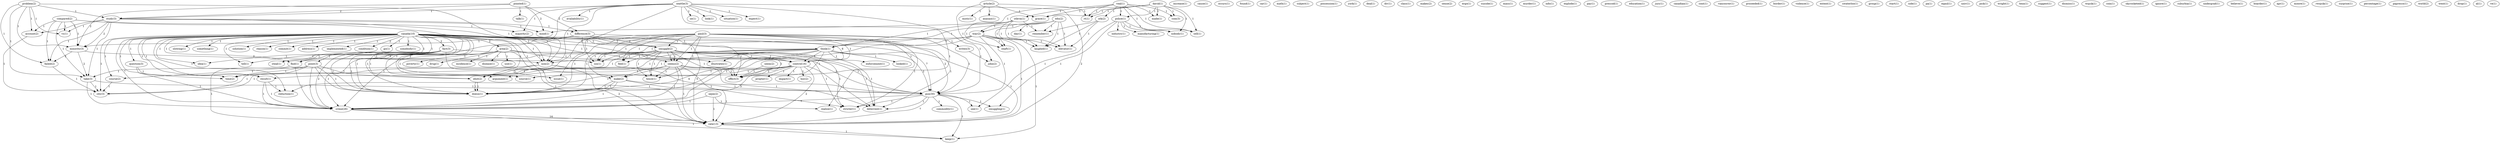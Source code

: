 digraph G {
  compared [ label="compared(2)" ];
  vs [ label="vs(1)" ];
  account [ label="account(2)" ];
  minority [ label="minority(3)" ];
  majority [ label="majority(2)" ];
  failed [ label="failed(2)" ];
  non [ label="non(2)" ];
  take [ label="take(3)" ];
  problem [ label="problem(2)" ];
  study [ label="study(3)" ];
  isn [ label="isn(1)" ];
  pointed [ label="pointed(1)" ];
  difference [ label="difference(3)" ];
  talk [ label="talk(1)" ];
  mind [ label="mind(1)" ];
  seattle [ label="seattle(3)" ];
  se [ label="se(1)" ];
  look [ label="look(1)" ];
  situation [ label="situation(1)" ];
  expect [ label="expect(1)" ];
  issue [ label="issue(1)" ];
  gun [ label="gun(30)" ];
  availability [ label="availability(1)" ];
  realize [ label="realize(1)" ];
  crime [ label="crime(26)" ];
  rate [ label="rate(13)" ];
  increase [ label="increase(1)" ];
  cause [ label="cause(1)" ];
  canada [ label="canada(10)" ];
  slowing [ label="slowing(1)" ];
  something [ label="something(1)" ];
  go [ label="go(1)" ];
  somebody [ label="somebody(1)" ];
  point [ label="point(3)" ];
  area [ label="area(2)" ];
  smuggle [ label="smuggle(1)" ];
  solution [ label="solution(1)" ];
  reason [ label="reason(1)" ];
  result [ label="result(1)" ];
  commit [ label="commit(1)" ];
  question [ label="question(3)" ];
  time [ label="time(2)" ];
  think [ label="think(1)" ];
  address [ label="address(1)" ];
  smuggle [ label="smuggle(2)" ];
  implemented [ label="implemented(1)" ];
  control [ label="control(16)" ];
  reduction [ label="reduction(1)" ];
  fact [ label="fact(3)" ];
  source [ label="source(1)" ];
  idiot [ label="idiot(2)" ];
  result [ label="result(1)" ];
  seems [ label="seems(2)" ];
  idea [ label="idea(1)" ];
  tell [ label="tell(1)" ];
  condition [ label="condition(1)" ];
  course [ label="course(2)" ];
  make [ label="make(2)" ];
  effect [ label="effect(3)" ];
  doesn [ label="doesn(1)" ];
  doesn [ label="doesn(1)" ];
  steal [ label="steal(1)" ];
  city [ label="city(3)" ];
  illustrates [ label="illustrates(1)" ];
  find [ label="find(1)" ];
  argument [ label="argument(1)" ];
  occurs [ label="occurs(1)" ];
  found [ label="found(1)" ];
  car [ label="car(1)" ];
  math [ label="math(1)" ];
  subject [ label="subject(1)" ];
  article [ label="article(2)" ];
  misty [ label="misty(1)" ];
  rt [ label="rt(1)" ];
  grace [ label="grace(1)" ];
  anasazi [ label="anasazi(1)" ];
  john [ label="john(2)" ];
  possession [ label="possession(1)" ];
  york [ label="york(1)" ];
  deal [ label="deal(1)" ];
  div [ label="div(1)" ];
  class [ label="class(1)" ];
  makes [ label="makes(2)" ];
  sense [ label="sense(2)" ];
  ergo [ label="ergo(1)" ];
  isn [ label="isn(1)" ];
  suicide [ label="suicide(1)" ];
  edu [ label="edu(2)" ];
  day [ label="day(1)" ];
  way [ label="way(2)" ];
  shaft [ label="shaft(1)" ];
  elevator [ label="elevator(1)" ];
  remember [ label="remember(1)" ];
  laughed [ label="laughed(1)" ];
  mass [ label="mass(1)" ];
  murder [ label="murder(1)" ];
  info [ label="info(1)" ];
  explode [ label="explode(1)" ];
  veal [ label="veal(1)" ];
  utkvm [ label="utkvm(1)" ];
  com [ label="com(3)" ];
  police [ label="police(1)" ];
  made [ label="made(1)" ];
  utk [ label="utk(2)" ];
  sell [ label="sell(1)" ];
  nobody [ label="nobody(1)" ];
  pay [ label="pay(1)" ];
  prescod [ label="prescod(1)" ];
  education [ label="education(1)" ];
  use [ label="use(1)" ];
  poverty [ label="poverty(1)" ];
  drug [ label="drug(1)" ];
  incidence [ label="incidence(1)" ];
  disease [ label="disease(1)" ];
  jury [ label="jury(1)" ];
  feel [ label="feel(1)" ];
  tence [ label="tence(1)" ];
  deterrent [ label="deterrent(1)" ];
  stricter [ label="stricter(1)" ];
  canadian [ label="canadian(1)" ];
  cont [ label="cont(1)" ];
  vancouver [ label="vancouver(1)" ];
  proceeded [ label="proceeded(1)" ];
  border [ label="border(1)" ];
  violence [ label="violence(1)" ];
  extent [ label="extent(1)" ];
  uwaterloo [ label="uwaterloo(1)" ];
  group [ label="group(1)" ];
  keep [ label="keep(1)" ];
  start [ label="start(1)" ];
  side [ label="side(1)" ];
  enforcement [ label="enforcement(1)" ];
  looked [ label="looked(1)" ];
  pa [ label="pa(1)" ];
  david [ label="david(1)" ];
  eqaul [ label="eqaul(1)" ];
  paul [ label="paul(3)" ];
  writes [ label="writes(3)" ];
  univ [ label="univ(1)" ];
  pick [ label="pick(1)" ];
  industry [ label="industry(1)" ];
  manufacturing [ label="manufacturing(1)" ];
  smuggling [ label="smuggling(1)" ];
  see [ label="see(1)" ];
  wright [ label="wright(1)" ];
  propter [ label="propter(1)" ];
  impact [ label="impact(1)" ];
  hoc [ label="hoc(2)" ];
  tenn [ label="tenn(1)" ];
  suggest [ label="suggest(1)" ];
  dismiss [ label="dismiss(1)" ];
  wojcik [ label="wojcik(1)" ];
  coin [ label="coin(1)" ];
  skyrocketed [ label="skyrocketed(1)" ];
  ignore [ label="ignore(1)" ];
  suburbia [ label="suburbia(1)" ];
  undergrad [ label="undergrad(1)" ];
  believe [ label="believe(1)" ];
  boarder [ label="boarder(1)" ];
  apr [ label="apr(1)" ];
  moore [ label="moore(1)" ];
  seem [ label="seem(2)" ];
  rwojcik [ label="rwojcik(1)" ];
  surprise [ label="surprise(1)" ];
  commodity [ label="commodity(1)" ];
  percentage [ label="percentage(1)" ];
  papresco [ label="papresco(1)" ];
  world [ label="world(2)" ];
  went [ label="went(1)" ];
  nejm [ label="nejm(2)" ];
  drop [ label="drop(1)" ];
  al [ label="al(1)" ];
  ve [ label="ve(1)" ];
  compared -> vs [ label="1" ];
  compared -> account [ label="1" ];
  compared -> minority [ label="1" ];
  compared -> majority [ label="1" ];
  compared -> failed [ label="1" ];
  compared -> non [ label="1" ];
  compared -> take [ label="1" ];
  problem -> study [ label="1" ];
  problem -> vs [ label="1" ];
  problem -> account [ label="1" ];
  problem -> minority [ label="1" ];
  problem -> failed [ label="1" ];
  problem -> non [ label="1" ];
  problem -> take [ label="1" ];
  pointed -> study [ label="2" ];
  pointed -> difference [ label="2" ];
  pointed -> minority [ label="2" ];
  pointed -> talk [ label="1" ];
  pointed -> mind [ label="2" ];
  seattle -> study [ label="1" ];
  seattle -> se [ label="1" ];
  seattle -> look [ label="1" ];
  seattle -> majority [ label="1" ];
  seattle -> non [ label="1" ];
  seattle -> situation [ label="1" ];
  seattle -> expect [ label="1" ];
  seattle -> issue [ label="1" ];
  seattle -> gun [ label="1" ];
  seattle -> availability [ label="1" ];
  seattle -> realize [ label="1" ];
  seattle -> crime [ label="1" ];
  seattle -> rate [ label="2" ];
  study -> vs [ label="1" ];
  study -> difference [ label="1" ];
  study -> account [ label="1" ];
  study -> minority [ label="2" ];
  study -> failed [ label="1" ];
  study -> non [ label="1" ];
  study -> take [ label="1" ];
  study -> mind [ label="1" ];
  canada -> slowing [ label="1" ];
  canada -> something [ label="1" ];
  canada -> go [ label="1" ];
  canada -> somebody [ label="1" ];
  canada -> point [ label="1" ];
  canada -> area [ label="2" ];
  canada -> smuggle [ label="1" ];
  canada -> solution [ label="1" ];
  canada -> reason [ label="1" ];
  canada -> result [ label="1" ];
  canada -> commit [ label="1" ];
  canada -> question [ label="1" ];
  canada -> time [ label="1" ];
  canada -> think [ label="1" ];
  canada -> address [ label="1" ];
  canada -> smuggle [ label="1" ];
  canada -> implemented [ label="1" ];
  canada -> control [ label="6" ];
  canada -> reduction [ label="1" ];
  canada -> non [ label="1" ];
  canada -> fact [ label="2" ];
  canada -> source [ label="2" ];
  canada -> idiot [ label="1" ];
  canada -> result [ label="1" ];
  canada -> seems [ label="1" ];
  canada -> idea [ label="1" ];
  canada -> tell [ label="1" ];
  canada -> condition [ label="2" ];
  canada -> course [ label="1" ];
  canada -> make [ label="1" ];
  canada -> effect [ label="1" ];
  canada -> gun [ label="7" ];
  canada -> doesn [ label="1" ];
  canada -> doesn [ label="1" ];
  canada -> steal [ label="1" ];
  canada -> city [ label="1" ];
  canada -> illustrates [ label="1" ];
  canada -> find [ label="1" ];
  canada -> crime [ label="7" ];
  canada -> rate [ label="5" ];
  canada -> argument [ label="1" ];
  article -> misty [ label="1" ];
  article -> rt [ label="1" ];
  article -> grace [ label="1" ];
  article -> anasazi [ label="1" ];
  article -> john [ label="1" ];
  difference -> minority [ label="1" ];
  difference -> smuggle [ label="1" ];
  difference -> smuggle [ label="1" ];
  difference -> isn [ label="1" ];
  difference -> gun [ label="2" ];
  difference -> crime [ label="1" ];
  edu -> day [ label="1" ];
  edu -> way [ label="1" ];
  edu -> think [ label="1" ];
  edu -> shaft [ label="1" ];
  edu -> elevator [ label="1" ];
  edu -> remember [ label="1" ];
  edu -> laughed [ label="1" ];
  veal -> utkvm [ label="1" ];
  veal -> com [ label="1" ];
  veal -> police [ label="1" ];
  veal -> made [ label="1" ];
  veal -> rt [ label="1" ];
  veal -> grace [ label="1" ];
  veal -> utk [ label="1" ];
  veal -> sell [ label="1" ];
  veal -> nobody [ label="1" ];
  point -> time [ label="1" ];
  point -> idiot [ label="1" ];
  point -> course [ label="1" ];
  point -> doesn [ label="1" ];
  point -> doesn [ label="1" ];
  point -> city [ label="1" ];
  point -> crime [ label="1" ];
  account -> city [ label="1" ];
  minority -> failed [ label="2" ];
  minority -> non [ label="2" ];
  minority -> take [ label="2" ];
  area -> use [ label="1" ];
  area -> poverty [ label="1" ];
  area -> drug [ label="1" ];
  area -> control [ label="1" ];
  area -> source [ label="1" ];
  area -> incidence [ label="1" ];
  area -> disease [ label="1" ];
  area -> gun [ label="1" ];
  area -> rate [ label="1" ];
  smuggle -> time [ label="1" ];
  smuggle -> control [ label="1" ];
  smuggle -> feel [ label="1" ];
  smuggle -> seems [ label="1" ];
  smuggle -> isn [ label="1" ];
  smuggle -> tence [ label="1" ];
  smuggle -> effect [ label="1" ];
  smuggle -> deterrent [ label="1" ];
  smuggle -> stricter [ label="1" ];
  result -> reduction [ label="1" ];
  result -> crime [ label="1" ];
  utkvm -> way [ label="1" ];
  utkvm -> think [ label="1" ];
  utkvm -> shaft [ label="1" ];
  utkvm -> elevator [ label="1" ];
  utkvm -> remember [ label="1" ];
  utkvm -> laughed [ label="1" ];
  failed -> city [ label="1" ];
  way -> think [ label="1" ];
  way -> shaft [ label="1" ];
  way -> isn [ label="1" ];
  way -> elevator [ label="1" ];
  way -> gun [ label="1" ];
  way -> laughed [ label="1" ];
  way -> crime [ label="1" ];
  way -> rate [ label="1" ];
  way -> keep [ label="1" ];
  question -> time [ label="1" ];
  question -> crime [ label="1" ];
  think -> control [ label="1" ];
  think -> non [ label="1" ];
  think -> enforcement [ label="1" ];
  think -> idiot [ label="1" ];
  think -> make [ label="1" ];
  think -> effect [ label="1" ];
  think -> looked [ label="1" ];
  think -> gun [ label="2" ];
  think -> doesn [ label="1" ];
  think -> doesn [ label="1" ];
  think -> illustrates [ label="1" ];
  think -> find [ label="1" ];
  think -> rate [ label="1" ];
  david -> com [ label="1" ];
  david -> police [ label="1" ];
  david -> made [ label="1" ];
  david -> rt [ label="1" ];
  david -> mind [ label="1" ];
  david -> grace [ label="1" ];
  david -> sell [ label="1" ];
  david -> nobody [ label="1" ];
  paul -> smuggle [ label="1" ];
  paul -> control [ label="1" ];
  paul -> feel [ label="1" ];
  paul -> idiot [ label="1" ];
  paul -> seems [ label="1" ];
  paul -> tence [ label="1" ];
  paul -> make [ label="1" ];
  paul -> effect [ label="1" ];
  paul -> gun [ label="1" ];
  paul -> doesn [ label="1" ];
  paul -> doesn [ label="1" ];
  paul -> writes [ label="1" ];
  paul -> deterrent [ label="1" ];
  paul -> stricter [ label="1" ];
  police -> industry [ label="1" ];
  police -> manufacturing [ label="1" ];
  police -> sell [ label="1" ];
  police -> smuggling [ label="1" ];
  police -> nobody [ label="1" ];
  police -> see [ label="1" ];
  smuggle -> control [ label="1" ];
  smuggle -> feel [ label="1" ];
  smuggle -> seems [ label="1" ];
  smuggle -> isn [ label="1" ];
  smuggle -> tence [ label="1" ];
  smuggle -> effect [ label="1" ];
  smuggle -> deterrent [ label="1" ];
  smuggle -> stricter [ label="1" ];
  control -> reduction [ label="1" ];
  control -> propter [ label="1" ];
  control -> impact [ label="1" ];
  control -> source [ label="1" ];
  control -> idiot [ label="1" ];
  control -> result [ label="1" ];
  control -> effect [ label="2" ];
  control -> hoc [ label="1" ];
  control -> deterrent [ label="1" ];
  control -> crime [ label="5" ];
  control -> rate [ label="2" ];
  non -> take [ label="1" ];
  non -> issue [ label="1" ];
  non -> gun [ label="4" ];
  non -> city [ label="1" ];
  non -> rate [ label="2" ];
  take -> gun [ label="1" ];
  take -> city [ label="1" ];
  take -> crime [ label="1" ];
  fact -> idiot [ label="1" ];
  fact -> idea [ label="1" ];
  fact -> isn [ label="1" ];
  fact -> tell [ label="1" ];
  fact -> gun [ label="2" ];
  fact -> doesn [ label="1" ];
  fact -> doesn [ label="1" ];
  fact -> steal [ label="1" ];
  fact -> find [ label="1" ];
  fact -> crime [ label="2" ];
  fact -> rate [ label="1" ];
  idiot -> doesn [ label="1" ];
  idiot -> doesn [ label="1" ];
  result -> crime [ label="1" ];
  seems -> tence [ label="1" ];
  seems -> make [ label="1" ];
  seems -> effect [ label="1" ];
  seems -> deterrent [ label="1" ];
  seems -> crime [ label="1" ];
  seems -> rate [ label="1" ];
  seems -> argument [ label="1" ];
  seems -> stricter [ label="1" ];
  utk -> elevator [ label="1" ];
  utk -> remember [ label="1" ];
  utk -> laughed [ label="1" ];
  seem -> effect [ label="1" ];
  course -> city [ label="1" ];
  make -> gun [ label="1" ];
  make -> doesn [ label="1" ];
  make -> doesn [ label="1" ];
  make -> crime [ label="1" ];
  make -> rate [ label="1" ];
  gun -> commodity [ label="1" ];
  gun -> smuggling [ label="1" ];
  gun -> deterrent [ label="1" ];
  gun -> crime [ label="7" ];
  gun -> rate [ label="7" ];
  gun -> see [ label="1" ];
  gun -> keep [ label="1" ];
  gun -> stricter [ label="1" ];
  nejm -> realize [ label="1" ];
  nejm -> crime [ label="1" ];
  nejm -> rate [ label="1" ];
  writes -> john [ label="1" ];
  find -> crime [ label="1" ];
  find -> rate [ label="1" ];
  crime -> rate [ label="14" ];
  crime -> keep [ label="1" ];
  rate -> keep [ label="1" ];
}

